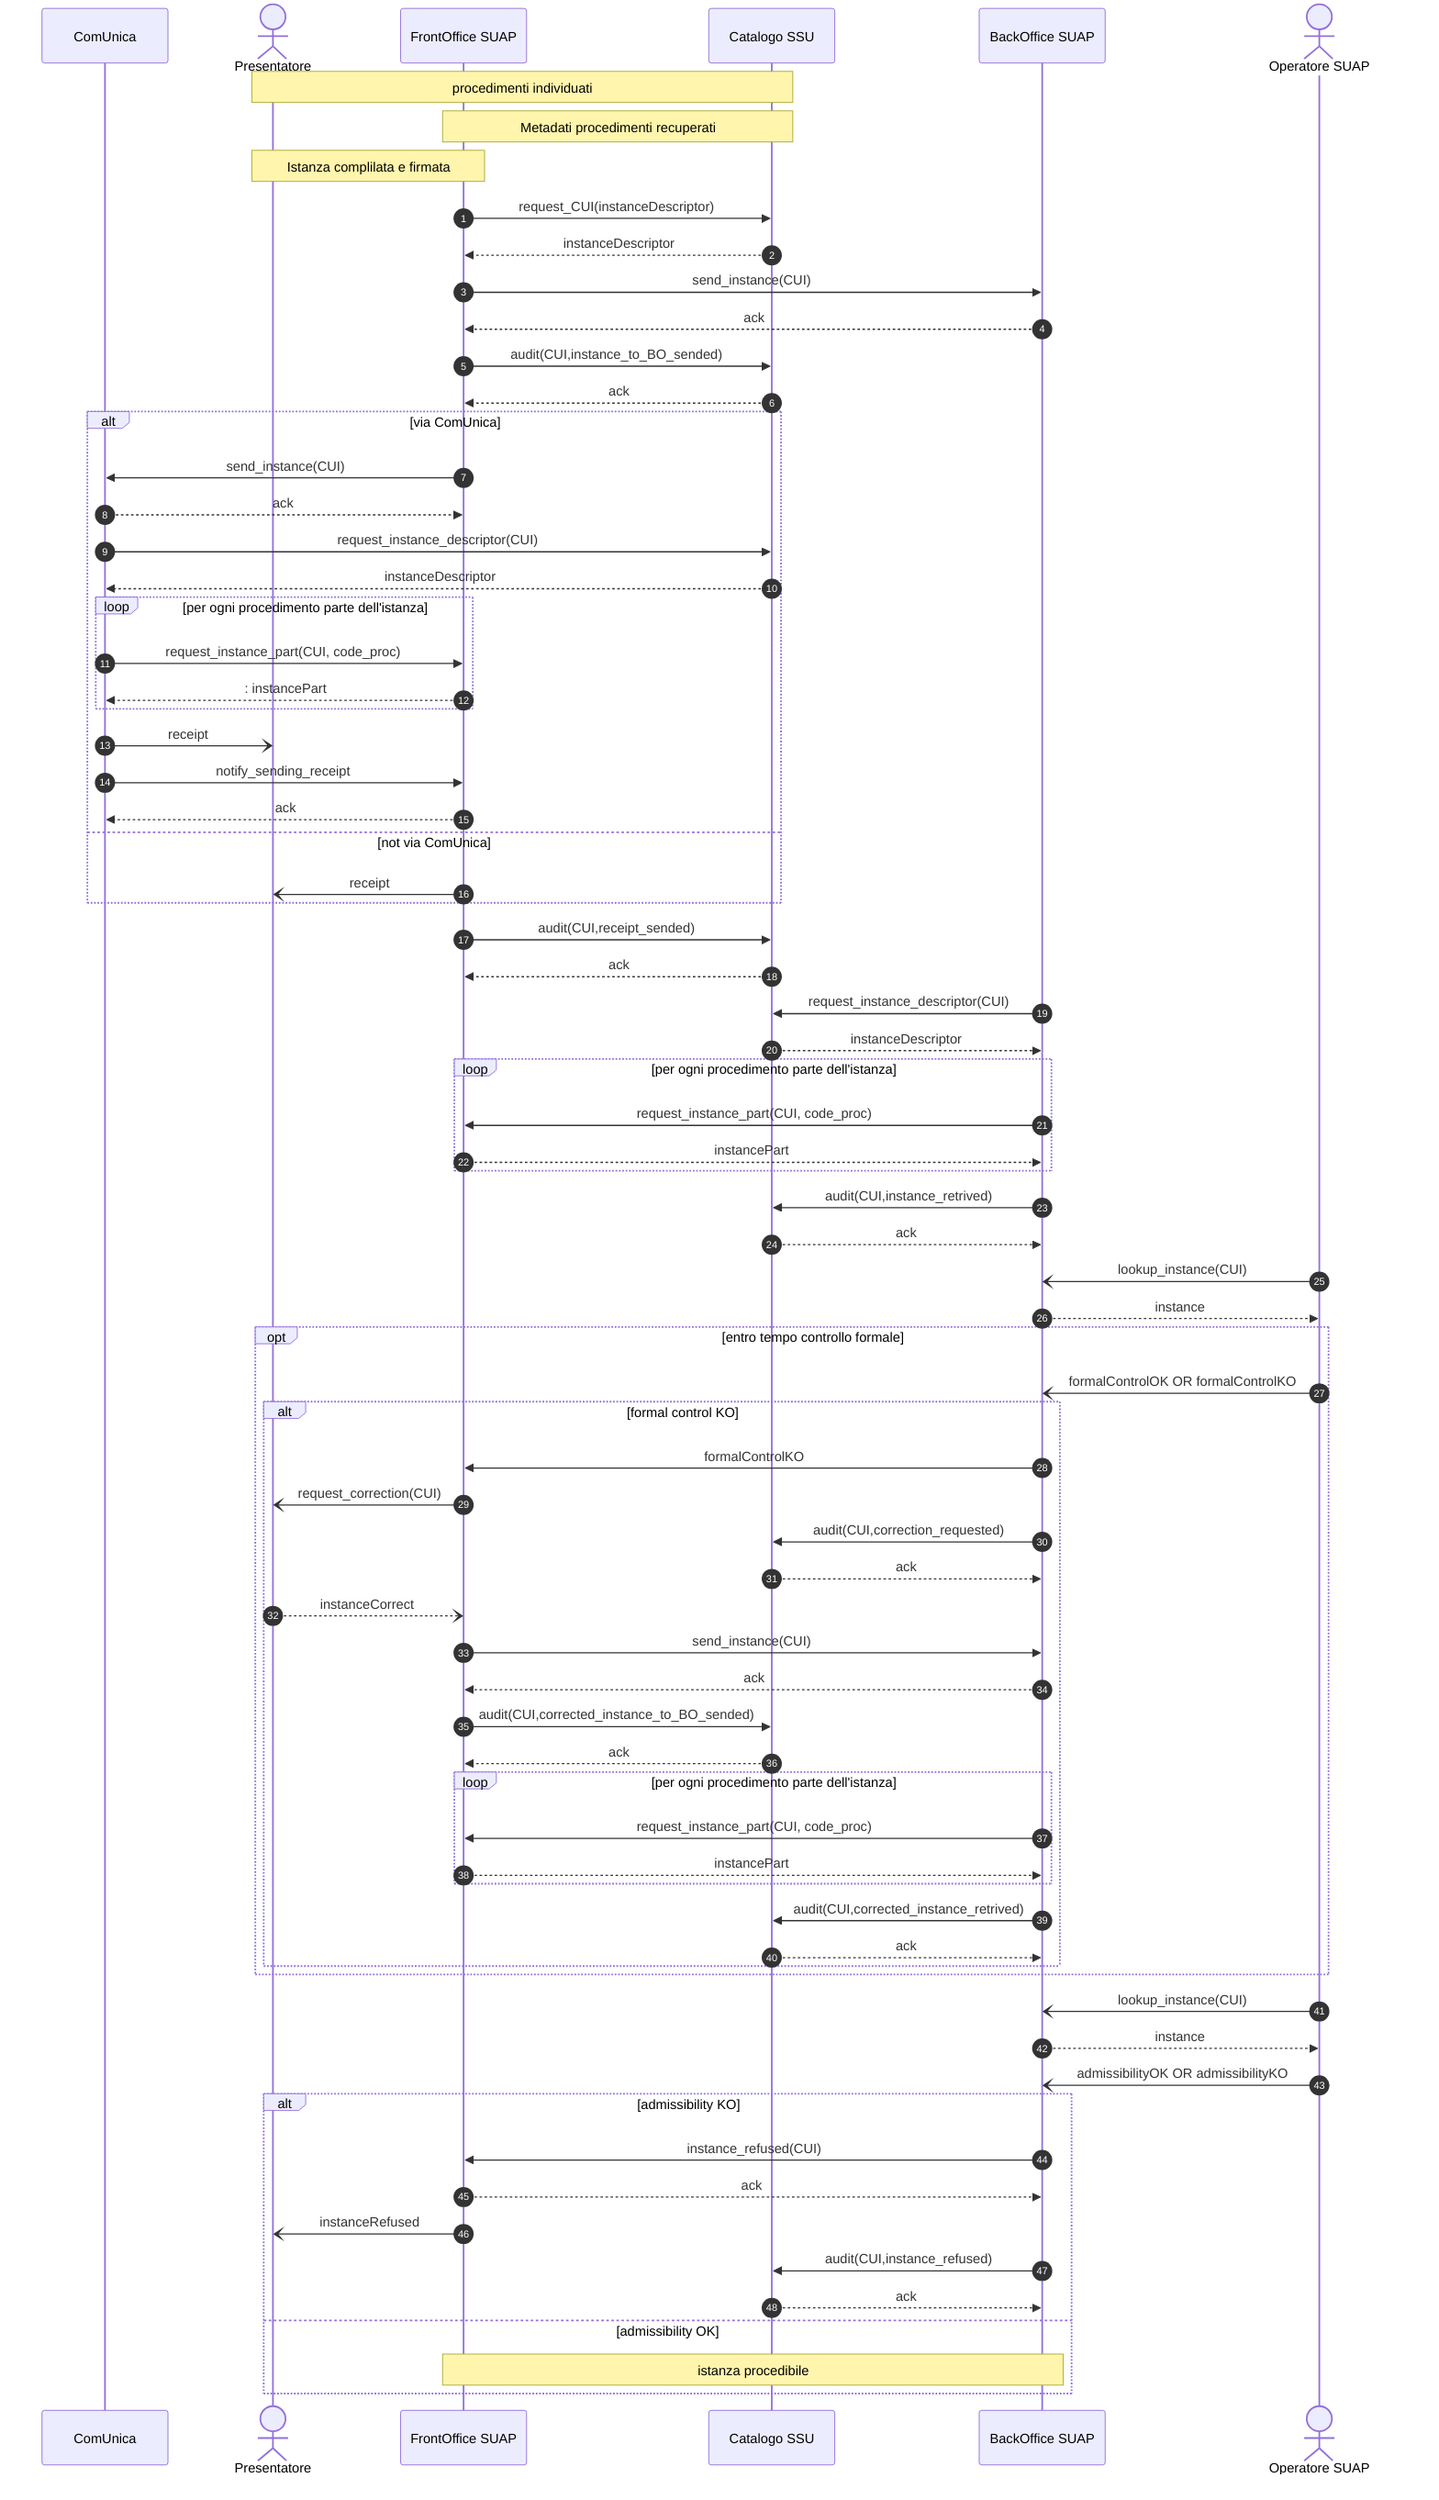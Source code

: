 sequenceDiagram
    autonumber
    
    participant CU as ComUnica
    actor P as Presentatore    
    participant F as FrontOffice SUAP
    participant C as Catalogo SSU    
    participant B as BackOffice SUAP    
    actor O as Operatore SUAP    
   
    note over P,C: procedimenti individuati
    note over F,C: Metadati procedimenti recuperati
    note over P,F: Istanza complilata e firmata

    F ->> C: request_CUI(instanceDescriptor)
    C -->> F: instanceDescriptor

    F ->> B: send_instance(CUI)
    B -->> F: ack
    F ->> C: audit(CUI,instance_to_BO_sended)
    C -->> F: ack

    alt via ComUnica
	    F ->> CU: send_instance(CUI)
		CU -->> F: ack
		CU ->> C: request_instance_descriptor(CUI)
		C -->> CU: instanceDescriptor
		
        loop per ogni procedimento parte dell'istanza
        CU ->> F:  request_instance_part(CUI, code_proc)
        F -->> CU:: instancePart
        end
        
        CU -) P: receipt
        CU ->> F: notify_sending_receipt
        F -->> CU: ack
    else not via ComUnica
        F -) P: receipt
    end

    F ->> C: audit(CUI,receipt_sended)
    C -->> F: ack

    
    B ->> C: request_instance_descriptor(CUI)
    C -->> B: instanceDescriptor
    loop per ogni procedimento parte dell'istanza 
    B ->> F: request_instance_part(CUI, code_proc)
    F -->> B: instancePart
    end
    B ->> C: audit(CUI,instance_retrived)
    C -->> B: ack
    

    O -) B: lookup_instance(CUI)
    B -->> O: instance
        
    opt entro tempo controllo formale
        O -) B: formalControlOK OR formalControlKO
        alt formal control KO
            B ->> F: formalControlKO
            F -) P: request_correction(CUI)
            B ->> C: audit(CUI,correction_requested)
            C -->> B: ack
            P --) F: instanceCorrect
            F ->> B: send_instance(CUI)
            B -->> F: ack
            F ->> C: audit(CUI,corrected_instance_to_BO_sended)
            C -->> F: ack
            loop per ogni procedimento parte dell'istanza 
            B ->> F: request_instance_part(CUI, code_proc)
            F -->> B: instancePart
            end
            B ->> C: audit(CUI,corrected_instance_retrived)
            C -->> B: ack           
        end
    end

    O -) B: lookup_instance(CUI)
    B -->> O: instance
    O -) B: admissibilityOK OR admissibilityKO
    
    alt admissibility KO
        B ->> F: instance_refused(CUI)
        F -->> B: ack
        F -) P: instanceRefused            
        B ->> C: audit(CUI,instance_refused)
        C -->> B: ack                        
    else admissibility OK
        
        Note over B,F: istanza procedibile
       
end